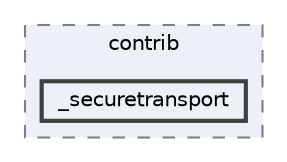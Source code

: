 digraph "C:/Users/LukeMabie/documents/Development/Password_Saver_Using_Django-master/venv/Lib/site-packages/pip/_vendor/urllib3/contrib/_securetransport"
{
 // LATEX_PDF_SIZE
  bgcolor="transparent";
  edge [fontname=Helvetica,fontsize=10,labelfontname=Helvetica,labelfontsize=10];
  node [fontname=Helvetica,fontsize=10,shape=box,height=0.2,width=0.4];
  compound=true
  subgraph clusterdir_67beee723662ab55a7865f8608c689e5 {
    graph [ bgcolor="#edf0f7", pencolor="grey50", label="contrib", fontname=Helvetica,fontsize=10 style="filled,dashed", URL="dir_67beee723662ab55a7865f8608c689e5.html",tooltip=""]
  dir_e778fbe762baf7973d2672838f830fc4 [label="_securetransport", fillcolor="#edf0f7", color="grey25", style="filled,bold", URL="dir_e778fbe762baf7973d2672838f830fc4.html",tooltip=""];
  }
}
